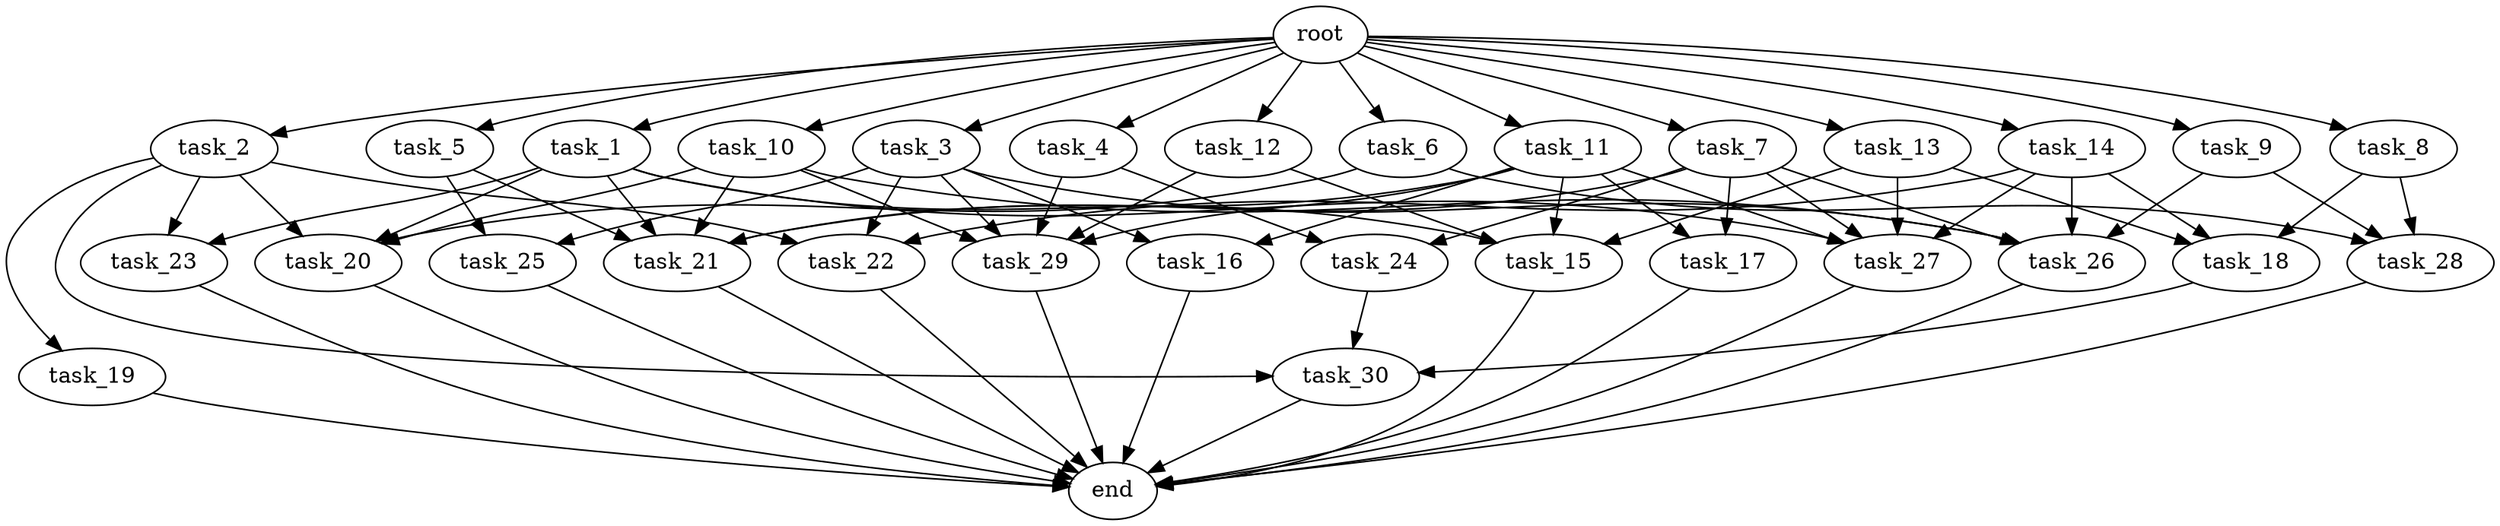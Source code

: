 digraph G {
  root [size="0.000000e+00"];
  task_1 [size="5.883454e+09"];
  task_2 [size="1.069180e+09"];
  task_3 [size="4.770294e+09"];
  task_4 [size="4.692762e+09"];
  task_5 [size="3.611921e+09"];
  task_6 [size="5.420102e+09"];
  task_7 [size="2.643558e+09"];
  task_8 [size="5.908948e+09"];
  task_9 [size="5.612344e+09"];
  task_10 [size="7.941277e+09"];
  task_11 [size="8.210068e+08"];
  task_12 [size="1.684630e+09"];
  task_13 [size="6.485209e+09"];
  task_14 [size="5.690583e+09"];
  task_15 [size="8.667055e+09"];
  task_16 [size="6.308758e+09"];
  task_17 [size="1.694381e+08"];
  task_18 [size="2.184960e+09"];
  task_19 [size="7.081907e+09"];
  task_20 [size="1.694526e+09"];
  task_21 [size="9.572958e+09"];
  task_22 [size="8.638389e+09"];
  task_23 [size="5.097335e+09"];
  task_24 [size="9.896479e+09"];
  task_25 [size="5.385961e+07"];
  task_26 [size="5.230228e+09"];
  task_27 [size="2.733871e+09"];
  task_28 [size="7.946815e+09"];
  task_29 [size="7.762847e+09"];
  task_30 [size="1.876312e+09"];
  end [size="0.000000e+00"];

  root -> task_1 [size="1.000000e-12"];
  root -> task_2 [size="1.000000e-12"];
  root -> task_3 [size="1.000000e-12"];
  root -> task_4 [size="1.000000e-12"];
  root -> task_5 [size="1.000000e-12"];
  root -> task_6 [size="1.000000e-12"];
  root -> task_7 [size="1.000000e-12"];
  root -> task_8 [size="1.000000e-12"];
  root -> task_9 [size="1.000000e-12"];
  root -> task_10 [size="1.000000e-12"];
  root -> task_11 [size="1.000000e-12"];
  root -> task_12 [size="1.000000e-12"];
  root -> task_13 [size="1.000000e-12"];
  root -> task_14 [size="1.000000e-12"];
  task_1 -> task_15 [size="2.166764e+08"];
  task_1 -> task_20 [size="4.236316e+07"];
  task_1 -> task_21 [size="1.914592e+08"];
  task_1 -> task_23 [size="2.548667e+08"];
  task_1 -> task_27 [size="5.467742e+07"];
  task_2 -> task_19 [size="7.081907e+08"];
  task_2 -> task_20 [size="4.236316e+07"];
  task_2 -> task_22 [size="2.879463e+08"];
  task_2 -> task_23 [size="2.548667e+08"];
  task_2 -> task_30 [size="6.254373e+07"];
  task_3 -> task_16 [size="3.154379e+08"];
  task_3 -> task_22 [size="2.879463e+08"];
  task_3 -> task_25 [size="2.692981e+06"];
  task_3 -> task_26 [size="1.046046e+08"];
  task_3 -> task_29 [size="1.552569e+08"];
  task_4 -> task_24 [size="4.948239e+08"];
  task_4 -> task_29 [size="1.552569e+08"];
  task_5 -> task_21 [size="1.914592e+08"];
  task_5 -> task_25 [size="2.692981e+06"];
  task_6 -> task_20 [size="4.236316e+07"];
  task_6 -> task_28 [size="2.648938e+08"];
  task_7 -> task_17 [size="8.471903e+06"];
  task_7 -> task_21 [size="1.914592e+08"];
  task_7 -> task_24 [size="4.948239e+08"];
  task_7 -> task_26 [size="1.046046e+08"];
  task_7 -> task_27 [size="5.467742e+07"];
  task_8 -> task_18 [size="7.283201e+07"];
  task_8 -> task_28 [size="2.648938e+08"];
  task_9 -> task_26 [size="1.046046e+08"];
  task_9 -> task_28 [size="2.648938e+08"];
  task_10 -> task_20 [size="4.236316e+07"];
  task_10 -> task_21 [size="1.914592e+08"];
  task_10 -> task_26 [size="1.046046e+08"];
  task_10 -> task_29 [size="1.552569e+08"];
  task_11 -> task_15 [size="2.166764e+08"];
  task_11 -> task_16 [size="3.154379e+08"];
  task_11 -> task_17 [size="8.471903e+06"];
  task_11 -> task_21 [size="1.914592e+08"];
  task_11 -> task_27 [size="5.467742e+07"];
  task_11 -> task_29 [size="1.552569e+08"];
  task_12 -> task_15 [size="2.166764e+08"];
  task_12 -> task_29 [size="1.552569e+08"];
  task_13 -> task_15 [size="2.166764e+08"];
  task_13 -> task_18 [size="7.283201e+07"];
  task_13 -> task_27 [size="5.467742e+07"];
  task_14 -> task_18 [size="7.283201e+07"];
  task_14 -> task_22 [size="2.879463e+08"];
  task_14 -> task_26 [size="1.046046e+08"];
  task_14 -> task_27 [size="5.467742e+07"];
  task_15 -> end [size="1.000000e-12"];
  task_16 -> end [size="1.000000e-12"];
  task_17 -> end [size="1.000000e-12"];
  task_18 -> task_30 [size="6.254373e+07"];
  task_19 -> end [size="1.000000e-12"];
  task_20 -> end [size="1.000000e-12"];
  task_21 -> end [size="1.000000e-12"];
  task_22 -> end [size="1.000000e-12"];
  task_23 -> end [size="1.000000e-12"];
  task_24 -> task_30 [size="6.254373e+07"];
  task_25 -> end [size="1.000000e-12"];
  task_26 -> end [size="1.000000e-12"];
  task_27 -> end [size="1.000000e-12"];
  task_28 -> end [size="1.000000e-12"];
  task_29 -> end [size="1.000000e-12"];
  task_30 -> end [size="1.000000e-12"];
}
